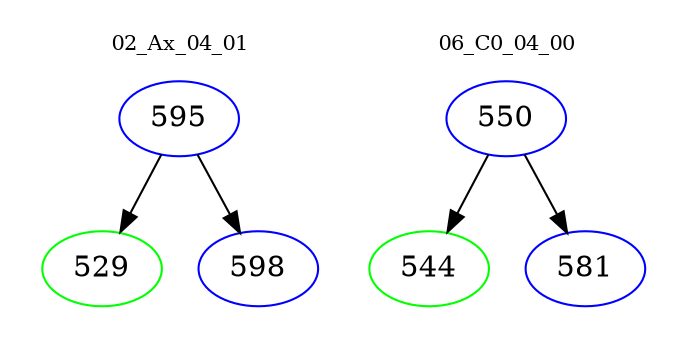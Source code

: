 digraph{
subgraph cluster_0 {
color = white
label = "02_Ax_04_01";
fontsize=10;
T0_595 [label="595", color="blue"]
T0_595 -> T0_529 [color="black"]
T0_529 [label="529", color="green"]
T0_595 -> T0_598 [color="black"]
T0_598 [label="598", color="blue"]
}
subgraph cluster_1 {
color = white
label = "06_C0_04_00";
fontsize=10;
T1_550 [label="550", color="blue"]
T1_550 -> T1_544 [color="black"]
T1_544 [label="544", color="green"]
T1_550 -> T1_581 [color="black"]
T1_581 [label="581", color="blue"]
}
}
